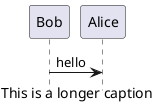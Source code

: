 {
  "sha1": "2mzylm8z3ytfekpebk90dy76fcy674g",
  "insertion": {
    "when": "2024-05-30T20:48:20.050Z",
    "url": "https://github.com/plantuml/plantuml/issues/272",
    "user": "plantuml@gmail.com"
  }
}
@startuml
hide footbox
caption This is a longer caption
Bob -> Alice : hello
@enduml
